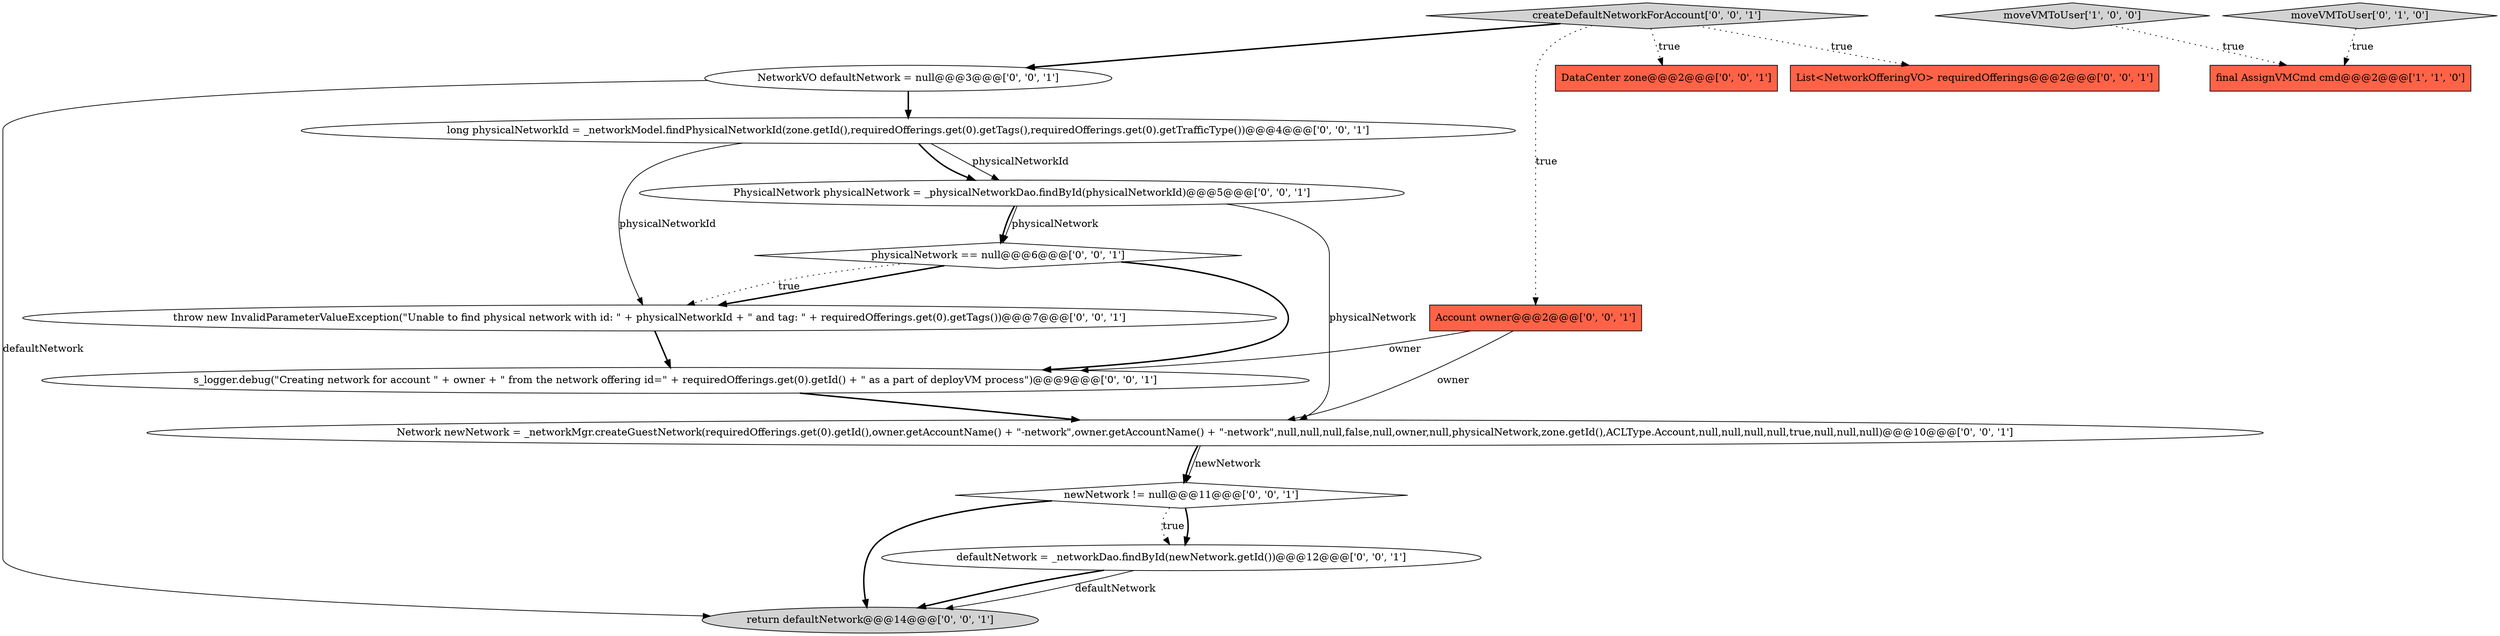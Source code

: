 digraph {
14 [style = filled, label = "long physicalNetworkId = _networkModel.findPhysicalNetworkId(zone.getId(),requiredOfferings.get(0).getTags(),requiredOfferings.get(0).getTrafficType())@@@4@@@['0', '0', '1']", fillcolor = white, shape = ellipse image = "AAA0AAABBB3BBB"];
6 [style = filled, label = "NetworkVO defaultNetwork = null@@@3@@@['0', '0', '1']", fillcolor = white, shape = ellipse image = "AAA0AAABBB3BBB"];
0 [style = filled, label = "moveVMToUser['1', '0', '0']", fillcolor = lightgray, shape = diamond image = "AAA0AAABBB1BBB"];
5 [style = filled, label = "throw new InvalidParameterValueException(\"Unable to find physical network with id: \" + physicalNetworkId + \" and tag: \" + requiredOfferings.get(0).getTags())@@@7@@@['0', '0', '1']", fillcolor = white, shape = ellipse image = "AAA0AAABBB3BBB"];
2 [style = filled, label = "moveVMToUser['0', '1', '0']", fillcolor = lightgray, shape = diamond image = "AAA0AAABBB2BBB"];
13 [style = filled, label = "return defaultNetwork@@@14@@@['0', '0', '1']", fillcolor = lightgray, shape = ellipse image = "AAA0AAABBB3BBB"];
4 [style = filled, label = "s_logger.debug(\"Creating network for account \" + owner + \" from the network offering id=\" + requiredOfferings.get(0).getId() + \" as a part of deployVM process\")@@@9@@@['0', '0', '1']", fillcolor = white, shape = ellipse image = "AAA0AAABBB3BBB"];
8 [style = filled, label = "defaultNetwork = _networkDao.findById(newNetwork.getId())@@@12@@@['0', '0', '1']", fillcolor = white, shape = ellipse image = "AAA0AAABBB3BBB"];
9 [style = filled, label = "DataCenter zone@@@2@@@['0', '0', '1']", fillcolor = tomato, shape = box image = "AAA0AAABBB3BBB"];
10 [style = filled, label = "physicalNetwork == null@@@6@@@['0', '0', '1']", fillcolor = white, shape = diamond image = "AAA0AAABBB3BBB"];
11 [style = filled, label = "Network newNetwork = _networkMgr.createGuestNetwork(requiredOfferings.get(0).getId(),owner.getAccountName() + \"-network\",owner.getAccountName() + \"-network\",null,null,null,false,null,owner,null,physicalNetwork,zone.getId(),ACLType.Account,null,null,null,null,true,null,null,null)@@@10@@@['0', '0', '1']", fillcolor = white, shape = ellipse image = "AAA0AAABBB3BBB"];
16 [style = filled, label = "createDefaultNetworkForAccount['0', '0', '1']", fillcolor = lightgray, shape = diamond image = "AAA0AAABBB3BBB"];
1 [style = filled, label = "final AssignVMCmd cmd@@@2@@@['1', '1', '0']", fillcolor = tomato, shape = box image = "AAA0AAABBB1BBB"];
15 [style = filled, label = "Account owner@@@2@@@['0', '0', '1']", fillcolor = tomato, shape = box image = "AAA0AAABBB3BBB"];
3 [style = filled, label = "PhysicalNetwork physicalNetwork = _physicalNetworkDao.findById(physicalNetworkId)@@@5@@@['0', '0', '1']", fillcolor = white, shape = ellipse image = "AAA0AAABBB3BBB"];
7 [style = filled, label = "newNetwork != null@@@11@@@['0', '0', '1']", fillcolor = white, shape = diamond image = "AAA0AAABBB3BBB"];
12 [style = filled, label = "List<NetworkOfferingVO> requiredOfferings@@@2@@@['0', '0', '1']", fillcolor = tomato, shape = box image = "AAA0AAABBB3BBB"];
6->13 [style = solid, label="defaultNetwork"];
3->10 [style = bold, label=""];
0->1 [style = dotted, label="true"];
7->8 [style = bold, label=""];
14->3 [style = bold, label=""];
14->5 [style = solid, label="physicalNetworkId"];
7->8 [style = dotted, label="true"];
4->11 [style = bold, label=""];
3->10 [style = solid, label="physicalNetwork"];
8->13 [style = solid, label="defaultNetwork"];
16->15 [style = dotted, label="true"];
14->3 [style = solid, label="physicalNetworkId"];
5->4 [style = bold, label=""];
11->7 [style = solid, label="newNetwork"];
3->11 [style = solid, label="physicalNetwork"];
15->11 [style = solid, label="owner"];
11->7 [style = bold, label=""];
7->13 [style = bold, label=""];
2->1 [style = dotted, label="true"];
16->12 [style = dotted, label="true"];
6->14 [style = bold, label=""];
16->9 [style = dotted, label="true"];
10->4 [style = bold, label=""];
16->6 [style = bold, label=""];
8->13 [style = bold, label=""];
10->5 [style = bold, label=""];
15->4 [style = solid, label="owner"];
10->5 [style = dotted, label="true"];
}
